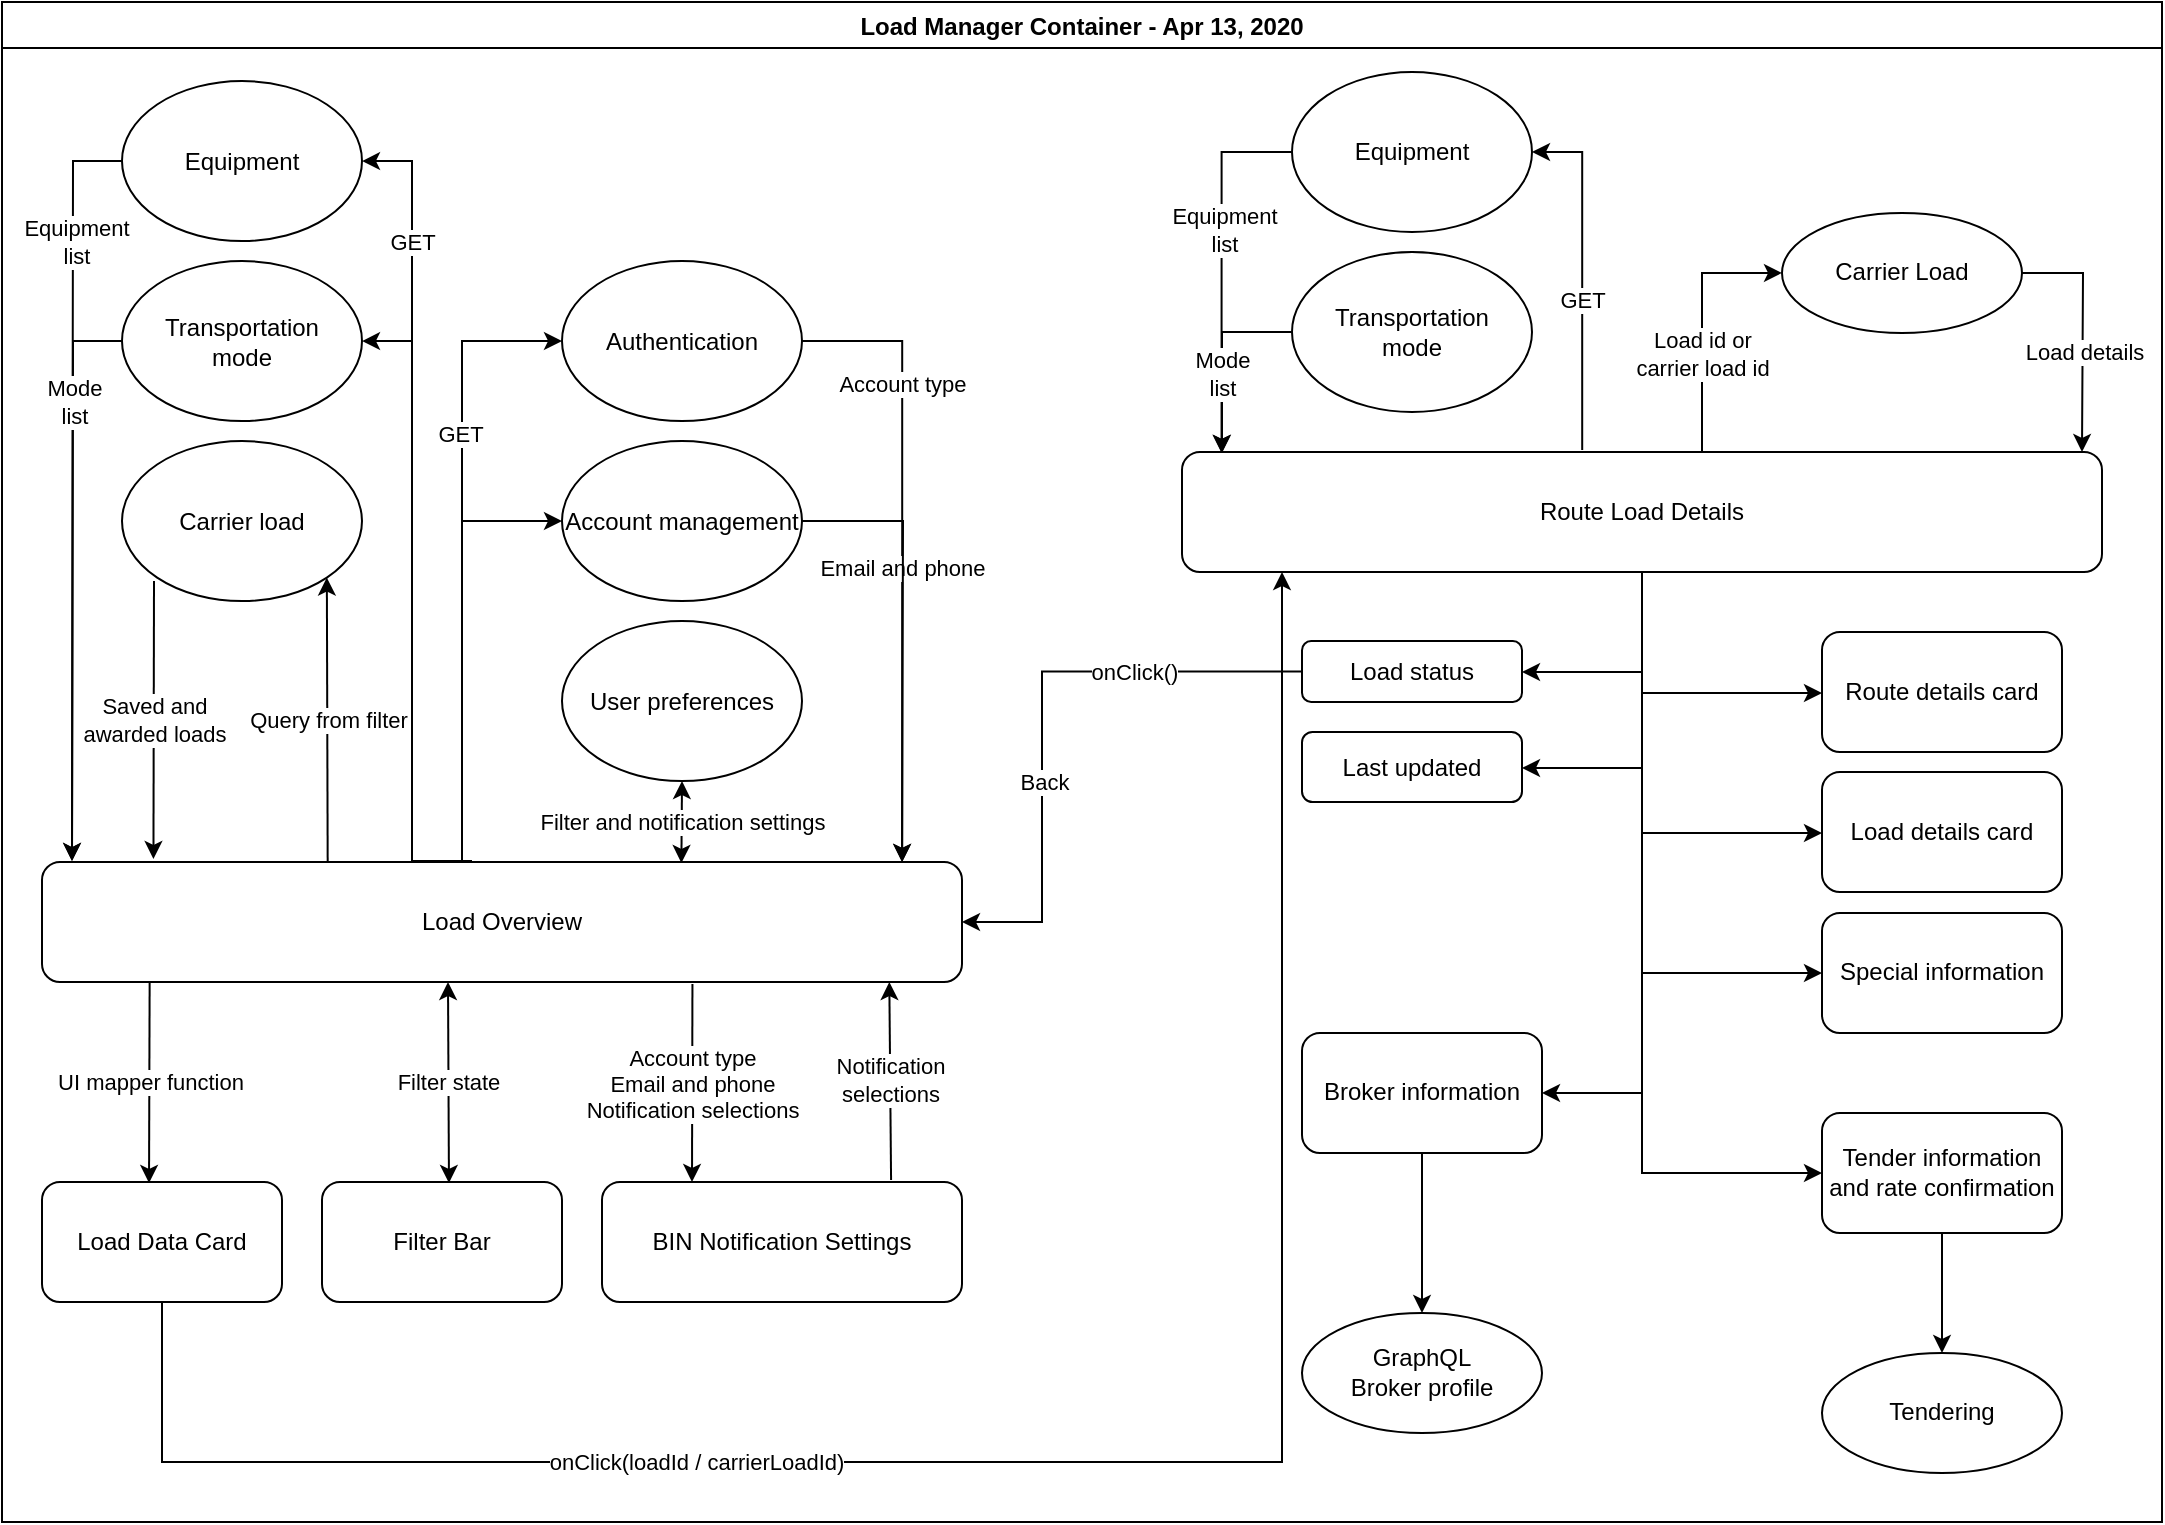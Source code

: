 <mxfile version="17.4.4" type="github">
  <diagram id="kY7czSaUqKnEQBzbAw4K" name="Page-1">
    <mxGraphModel dx="1447" dy="940" grid="1" gridSize="10" guides="1" tooltips="1" connect="1" arrows="1" fold="1" page="1" pageScale="1" pageWidth="1100" pageHeight="850" background="#FFFFFF" math="0" shadow="0">
      <root>
        <mxCell id="0" />
        <mxCell id="1" parent="0" />
        <mxCell id="MVzD_Kj5mdFjf6nczZ-t-2" value="Load Manager Container - Apr 13, 2020" style="swimlane;" vertex="1" parent="1">
          <mxGeometry x="10" y="40" width="1080" height="760" as="geometry">
            <mxRectangle x="60" y="40" width="170" height="23" as="alternateBounds" />
          </mxGeometry>
        </mxCell>
        <mxCell id="MVzD_Kj5mdFjf6nczZ-t-6" value="Load Data Card" style="rounded=1;whiteSpace=wrap;html=1;" vertex="1" parent="MVzD_Kj5mdFjf6nczZ-t-2">
          <mxGeometry x="20" y="590" width="120" height="60" as="geometry" />
        </mxCell>
        <mxCell id="MVzD_Kj5mdFjf6nczZ-t-5" value="Filter Bar" style="rounded=1;whiteSpace=wrap;html=1;" vertex="1" parent="MVzD_Kj5mdFjf6nczZ-t-2">
          <mxGeometry x="160" y="590" width="120" height="60" as="geometry" />
        </mxCell>
        <mxCell id="MVzD_Kj5mdFjf6nczZ-t-58" value="" style="edgeStyle=orthogonalEdgeStyle;rounded=0;orthogonalLoop=1;jettySize=auto;html=1;entryX=1;entryY=0.5;entryDx=0;entryDy=0;" edge="1" parent="MVzD_Kj5mdFjf6nczZ-t-2" target="MVzD_Kj5mdFjf6nczZ-t-31">
          <mxGeometry relative="1" as="geometry">
            <mxPoint x="205" y="169.52" as="sourcePoint" />
            <mxPoint x="185" y="79.52" as="targetPoint" />
            <Array as="points">
              <mxPoint x="205" y="79.52" />
            </Array>
          </mxGeometry>
        </mxCell>
        <mxCell id="MVzD_Kj5mdFjf6nczZ-t-77" value="GET" style="edgeLabel;html=1;align=center;verticalAlign=middle;resizable=0;points=[];" vertex="1" connectable="0" parent="MVzD_Kj5mdFjf6nczZ-t-58">
          <mxGeometry x="-0.13" y="1" relative="1" as="geometry">
            <mxPoint x="1" as="offset" />
          </mxGeometry>
        </mxCell>
        <mxCell id="MVzD_Kj5mdFjf6nczZ-t-59" style="edgeStyle=orthogonalEdgeStyle;rounded=0;orthogonalLoop=1;jettySize=auto;html=1;exitX=0.5;exitY=0;exitDx=0;exitDy=0;entryX=1;entryY=0.5;entryDx=0;entryDy=0;" edge="1" parent="MVzD_Kj5mdFjf6nczZ-t-2" target="MVzD_Kj5mdFjf6nczZ-t-32">
          <mxGeometry relative="1" as="geometry">
            <mxPoint x="235" y="429.52" as="sourcePoint" />
            <Array as="points">
              <mxPoint x="205" y="429.52" />
              <mxPoint x="205" y="169.52" />
            </Array>
          </mxGeometry>
        </mxCell>
        <mxCell id="MVzD_Kj5mdFjf6nczZ-t-61" value="" style="edgeStyle=orthogonalEdgeStyle;rounded=0;orthogonalLoop=1;jettySize=auto;html=1;entryX=0;entryY=0.5;entryDx=0;entryDy=0;" edge="1" parent="MVzD_Kj5mdFjf6nczZ-t-2" target="MVzD_Kj5mdFjf6nczZ-t-34">
          <mxGeometry relative="1" as="geometry">
            <mxPoint x="235" y="429.52" as="sourcePoint" />
            <mxPoint x="285" y="169.52" as="targetPoint" />
            <Array as="points">
              <mxPoint x="230" y="430" />
              <mxPoint x="230" y="170" />
            </Array>
          </mxGeometry>
        </mxCell>
        <mxCell id="MVzD_Kj5mdFjf6nczZ-t-78" value="GET" style="edgeLabel;html=1;align=center;verticalAlign=middle;resizable=0;points=[];" vertex="1" connectable="0" parent="MVzD_Kj5mdFjf6nczZ-t-61">
          <mxGeometry x="0.391" y="1" relative="1" as="geometry">
            <mxPoint as="offset" />
          </mxGeometry>
        </mxCell>
        <mxCell id="MVzD_Kj5mdFjf6nczZ-t-68" value="" style="edgeStyle=orthogonalEdgeStyle;rounded=0;orthogonalLoop=1;jettySize=auto;html=1;entryX=0;entryY=0.5;entryDx=0;entryDy=0;" edge="1" parent="MVzD_Kj5mdFjf6nczZ-t-2" source="MVzD_Kj5mdFjf6nczZ-t-8" target="MVzD_Kj5mdFjf6nczZ-t-35">
          <mxGeometry relative="1" as="geometry">
            <mxPoint x="240" y="260" as="targetPoint" />
            <Array as="points">
              <mxPoint x="230" y="260" />
            </Array>
          </mxGeometry>
        </mxCell>
        <mxCell id="MVzD_Kj5mdFjf6nczZ-t-8" value="Load Overview" style="rounded=1;whiteSpace=wrap;html=1;" vertex="1" parent="MVzD_Kj5mdFjf6nczZ-t-2">
          <mxGeometry x="20" y="430" width="460" height="60" as="geometry" />
        </mxCell>
        <mxCell id="MVzD_Kj5mdFjf6nczZ-t-9" value="" style="endArrow=classic;html=1;rounded=0;exitX=0.117;exitY=1;exitDx=0;exitDy=0;exitPerimeter=0;entryX=0.446;entryY=0.008;entryDx=0;entryDy=0;entryPerimeter=0;" edge="1" parent="MVzD_Kj5mdFjf6nczZ-t-2" source="MVzD_Kj5mdFjf6nczZ-t-8" target="MVzD_Kj5mdFjf6nczZ-t-6">
          <mxGeometry relative="1" as="geometry">
            <mxPoint x="330" y="660" as="sourcePoint" />
            <mxPoint x="108" y="590" as="targetPoint" />
          </mxGeometry>
        </mxCell>
        <mxCell id="MVzD_Kj5mdFjf6nczZ-t-10" value="UI mapper function" style="edgeLabel;resizable=0;html=1;align=center;verticalAlign=middle;" connectable="0" vertex="1" parent="MVzD_Kj5mdFjf6nczZ-t-9">
          <mxGeometry relative="1" as="geometry" />
        </mxCell>
        <mxCell id="MVzD_Kj5mdFjf6nczZ-t-15" value="Filter state" style="endArrow=classic;startArrow=classic;html=1;rounded=0;exitX=0.529;exitY=0.008;exitDx=0;exitDy=0;exitPerimeter=0;" edge="1" parent="MVzD_Kj5mdFjf6nczZ-t-2" source="MVzD_Kj5mdFjf6nczZ-t-5">
          <mxGeometry width="50" height="50" relative="1" as="geometry">
            <mxPoint x="273" y="590" as="sourcePoint" />
            <mxPoint x="223" y="490" as="targetPoint" />
          </mxGeometry>
        </mxCell>
        <mxCell id="MVzD_Kj5mdFjf6nczZ-t-17" value="BIN Notification Settings" style="rounded=1;whiteSpace=wrap;html=1;" vertex="1" parent="MVzD_Kj5mdFjf6nczZ-t-2">
          <mxGeometry x="300" y="590" width="180" height="60" as="geometry" />
        </mxCell>
        <mxCell id="MVzD_Kj5mdFjf6nczZ-t-20" value="Account type&lt;br&gt;Email and phone&lt;br&gt;Notification selections" style="endArrow=classic;html=1;rounded=0;entryX=0.25;entryY=0;entryDx=0;entryDy=0;exitX=0.707;exitY=1.017;exitDx=0;exitDy=0;exitPerimeter=0;" edge="1" parent="MVzD_Kj5mdFjf6nczZ-t-2" source="MVzD_Kj5mdFjf6nczZ-t-8" target="MVzD_Kj5mdFjf6nczZ-t-17">
          <mxGeometry width="50" height="50" relative="1" as="geometry">
            <mxPoint x="300" y="490" as="sourcePoint" />
            <mxPoint x="350" y="440" as="targetPoint" />
          </mxGeometry>
        </mxCell>
        <mxCell id="MVzD_Kj5mdFjf6nczZ-t-21" value="Notification&lt;br&gt;selections" style="endArrow=classic;html=1;rounded=0;exitX=0.803;exitY=-0.017;exitDx=0;exitDy=0;exitPerimeter=0;entryX=0.921;entryY=1;entryDx=0;entryDy=0;entryPerimeter=0;" edge="1" parent="MVzD_Kj5mdFjf6nczZ-t-2" source="MVzD_Kj5mdFjf6nczZ-t-17" target="MVzD_Kj5mdFjf6nczZ-t-8">
          <mxGeometry width="50" height="50" relative="1" as="geometry">
            <mxPoint x="300" y="480" as="sourcePoint" />
            <mxPoint x="425" y="490" as="targetPoint" />
          </mxGeometry>
        </mxCell>
        <mxCell id="MVzD_Kj5mdFjf6nczZ-t-48" value="" style="edgeStyle=orthogonalEdgeStyle;rounded=0;orthogonalLoop=1;jettySize=auto;html=1;" edge="1" parent="MVzD_Kj5mdFjf6nczZ-t-2" source="MVzD_Kj5mdFjf6nczZ-t-31">
          <mxGeometry relative="1" as="geometry">
            <mxPoint x="35" y="429.52" as="targetPoint" />
          </mxGeometry>
        </mxCell>
        <mxCell id="MVzD_Kj5mdFjf6nczZ-t-79" value="Equipment&lt;br&gt;list" style="edgeLabel;html=1;align=center;verticalAlign=middle;resizable=0;points=[];" vertex="1" connectable="0" parent="MVzD_Kj5mdFjf6nczZ-t-48">
          <mxGeometry x="-0.653" y="1" relative="1" as="geometry">
            <mxPoint as="offset" />
          </mxGeometry>
        </mxCell>
        <mxCell id="MVzD_Kj5mdFjf6nczZ-t-31" value="Equipment" style="ellipse;whiteSpace=wrap;html=1;" vertex="1" parent="MVzD_Kj5mdFjf6nczZ-t-2">
          <mxGeometry x="60" y="39.52" width="120" height="80" as="geometry" />
        </mxCell>
        <mxCell id="MVzD_Kj5mdFjf6nczZ-t-46" value="" style="edgeStyle=orthogonalEdgeStyle;rounded=0;orthogonalLoop=1;jettySize=auto;html=1;" edge="1" parent="MVzD_Kj5mdFjf6nczZ-t-2" source="MVzD_Kj5mdFjf6nczZ-t-32">
          <mxGeometry relative="1" as="geometry">
            <mxPoint x="35" y="429.52" as="targetPoint" />
          </mxGeometry>
        </mxCell>
        <mxCell id="MVzD_Kj5mdFjf6nczZ-t-80" value="Mode&lt;br&gt;list" style="edgeLabel;html=1;align=center;verticalAlign=middle;resizable=0;points=[];" vertex="1" connectable="0" parent="MVzD_Kj5mdFjf6nczZ-t-46">
          <mxGeometry x="-0.614" relative="1" as="geometry">
            <mxPoint as="offset" />
          </mxGeometry>
        </mxCell>
        <mxCell id="MVzD_Kj5mdFjf6nczZ-t-32" value="Transportation&lt;br&gt;mode" style="ellipse;whiteSpace=wrap;html=1;" vertex="1" parent="MVzD_Kj5mdFjf6nczZ-t-2">
          <mxGeometry x="60" y="129.52" width="120" height="80" as="geometry" />
        </mxCell>
        <mxCell id="MVzD_Kj5mdFjf6nczZ-t-33" value="Carrier load" style="ellipse;whiteSpace=wrap;html=1;" vertex="1" parent="MVzD_Kj5mdFjf6nczZ-t-2">
          <mxGeometry x="60" y="219.52" width="120" height="80" as="geometry" />
        </mxCell>
        <mxCell id="MVzD_Kj5mdFjf6nczZ-t-63" value="" style="edgeStyle=orthogonalEdgeStyle;rounded=0;orthogonalLoop=1;jettySize=auto;html=1;entryX=0.935;entryY=0;entryDx=0;entryDy=0;entryPerimeter=0;" edge="1" parent="MVzD_Kj5mdFjf6nczZ-t-2" source="MVzD_Kj5mdFjf6nczZ-t-34" target="MVzD_Kj5mdFjf6nczZ-t-8">
          <mxGeometry relative="1" as="geometry">
            <mxPoint x="445" y="420" as="targetPoint" />
            <Array as="points">
              <mxPoint x="450" y="170" />
            </Array>
          </mxGeometry>
        </mxCell>
        <mxCell id="MVzD_Kj5mdFjf6nczZ-t-64" value="Account type" style="edgeLabel;html=1;align=center;verticalAlign=middle;resizable=0;points=[];" vertex="1" connectable="0" parent="MVzD_Kj5mdFjf6nczZ-t-63">
          <mxGeometry x="-0.54" relative="1" as="geometry">
            <mxPoint as="offset" />
          </mxGeometry>
        </mxCell>
        <mxCell id="MVzD_Kj5mdFjf6nczZ-t-75" value="Email and phone" style="edgeLabel;html=1;align=center;verticalAlign=middle;resizable=0;points=[];" vertex="1" connectable="0" parent="MVzD_Kj5mdFjf6nczZ-t-63">
          <mxGeometry x="0.05" relative="1" as="geometry">
            <mxPoint as="offset" />
          </mxGeometry>
        </mxCell>
        <mxCell id="MVzD_Kj5mdFjf6nczZ-t-34" value="Authentication" style="ellipse;whiteSpace=wrap;html=1;" vertex="1" parent="MVzD_Kj5mdFjf6nczZ-t-2">
          <mxGeometry x="280" y="129.52" width="120" height="80" as="geometry" />
        </mxCell>
        <mxCell id="MVzD_Kj5mdFjf6nczZ-t-133" value="" style="edgeStyle=orthogonalEdgeStyle;rounded=0;orthogonalLoop=1;jettySize=auto;html=1;" edge="1" parent="MVzD_Kj5mdFjf6nczZ-t-2" source="MVzD_Kj5mdFjf6nczZ-t-35">
          <mxGeometry relative="1" as="geometry">
            <mxPoint x="450" y="430" as="targetPoint" />
          </mxGeometry>
        </mxCell>
        <mxCell id="MVzD_Kj5mdFjf6nczZ-t-35" value="Account management" style="ellipse;whiteSpace=wrap;html=1;" vertex="1" parent="MVzD_Kj5mdFjf6nczZ-t-2">
          <mxGeometry x="280" y="219.52" width="120" height="80" as="geometry" />
        </mxCell>
        <mxCell id="MVzD_Kj5mdFjf6nczZ-t-36" value="User preferences" style="ellipse;whiteSpace=wrap;html=1;" vertex="1" parent="MVzD_Kj5mdFjf6nczZ-t-2">
          <mxGeometry x="280" y="309.52" width="120" height="80" as="geometry" />
        </mxCell>
        <mxCell id="MVzD_Kj5mdFjf6nczZ-t-42" value="Query from filter" style="endArrow=classic;html=1;rounded=0;entryX=1;entryY=1;entryDx=0;entryDy=0;exitX=0.336;exitY=0.008;exitDx=0;exitDy=0;exitPerimeter=0;" edge="1" parent="MVzD_Kj5mdFjf6nczZ-t-2" target="MVzD_Kj5mdFjf6nczZ-t-33">
          <mxGeometry width="50" height="50" relative="1" as="geometry">
            <mxPoint x="162.84" y="430" as="sourcePoint" />
            <mxPoint x="485" y="409.52" as="targetPoint" />
          </mxGeometry>
        </mxCell>
        <mxCell id="MVzD_Kj5mdFjf6nczZ-t-43" value="Saved and &lt;br&gt;awarded loads" style="endArrow=classic;html=1;rounded=0;entryX=0.138;entryY=-0.017;entryDx=0;entryDy=0;entryPerimeter=0;" edge="1" parent="MVzD_Kj5mdFjf6nczZ-t-2">
          <mxGeometry width="50" height="50" relative="1" as="geometry">
            <mxPoint x="76" y="289.52" as="sourcePoint" />
            <mxPoint x="75.72" y="428.5" as="targetPoint" />
          </mxGeometry>
        </mxCell>
        <mxCell id="MVzD_Kj5mdFjf6nczZ-t-106" value="Load id or&lt;br&gt;carrier load id" style="edgeStyle=orthogonalEdgeStyle;rounded=0;orthogonalLoop=1;jettySize=auto;html=1;entryX=0;entryY=0.5;entryDx=0;entryDy=0;" edge="1" parent="MVzD_Kj5mdFjf6nczZ-t-2" source="MVzD_Kj5mdFjf6nczZ-t-81" target="MVzD_Kj5mdFjf6nczZ-t-98">
          <mxGeometry x="-0.235" relative="1" as="geometry">
            <mxPoint x="820" y="115.0" as="targetPoint" />
            <Array as="points">
              <mxPoint x="850" y="135.48" />
            </Array>
            <mxPoint as="offset" />
          </mxGeometry>
        </mxCell>
        <mxCell id="MVzD_Kj5mdFjf6nczZ-t-81" value="Route Load Details" style="whiteSpace=wrap;html=1;rounded=1;" vertex="1" parent="MVzD_Kj5mdFjf6nczZ-t-2">
          <mxGeometry x="590" y="225" width="460" height="60" as="geometry" />
        </mxCell>
        <mxCell id="MVzD_Kj5mdFjf6nczZ-t-82" value="onClick(loadId / carrierLoadId)" style="edgeStyle=orthogonalEdgeStyle;rounded=0;orthogonalLoop=1;jettySize=auto;html=1;" edge="1" parent="MVzD_Kj5mdFjf6nczZ-t-2" source="MVzD_Kj5mdFjf6nczZ-t-6" target="MVzD_Kj5mdFjf6nczZ-t-81">
          <mxGeometry x="-0.36" relative="1" as="geometry">
            <Array as="points">
              <mxPoint x="80" y="730" />
              <mxPoint x="640" y="730" />
            </Array>
            <mxPoint as="offset" />
          </mxGeometry>
        </mxCell>
        <mxCell id="MVzD_Kj5mdFjf6nczZ-t-84" value="Route details card" style="whiteSpace=wrap;html=1;rounded=1;" vertex="1" parent="MVzD_Kj5mdFjf6nczZ-t-2">
          <mxGeometry x="910" y="315" width="120" height="60" as="geometry" />
        </mxCell>
        <mxCell id="MVzD_Kj5mdFjf6nczZ-t-85" value="" style="edgeStyle=orthogonalEdgeStyle;rounded=0;orthogonalLoop=1;jettySize=auto;html=1;" edge="1" parent="MVzD_Kj5mdFjf6nczZ-t-2" source="MVzD_Kj5mdFjf6nczZ-t-81" target="MVzD_Kj5mdFjf6nczZ-t-84">
          <mxGeometry relative="1" as="geometry">
            <Array as="points">
              <mxPoint x="820" y="345.48" />
            </Array>
          </mxGeometry>
        </mxCell>
        <mxCell id="MVzD_Kj5mdFjf6nczZ-t-86" value="Load details card" style="whiteSpace=wrap;html=1;rounded=1;" vertex="1" parent="MVzD_Kj5mdFjf6nczZ-t-2">
          <mxGeometry x="910" y="385" width="120" height="60" as="geometry" />
        </mxCell>
        <mxCell id="MVzD_Kj5mdFjf6nczZ-t-87" value="" style="edgeStyle=orthogonalEdgeStyle;rounded=0;orthogonalLoop=1;jettySize=auto;html=1;" edge="1" parent="MVzD_Kj5mdFjf6nczZ-t-2" source="MVzD_Kj5mdFjf6nczZ-t-81" target="MVzD_Kj5mdFjf6nczZ-t-86">
          <mxGeometry relative="1" as="geometry">
            <Array as="points">
              <mxPoint x="820" y="415.48" />
            </Array>
          </mxGeometry>
        </mxCell>
        <mxCell id="MVzD_Kj5mdFjf6nczZ-t-88" value="Special information" style="whiteSpace=wrap;html=1;rounded=1;" vertex="1" parent="MVzD_Kj5mdFjf6nczZ-t-2">
          <mxGeometry x="910" y="455.48" width="120" height="60" as="geometry" />
        </mxCell>
        <mxCell id="MVzD_Kj5mdFjf6nczZ-t-89" value="" style="edgeStyle=orthogonalEdgeStyle;rounded=0;orthogonalLoop=1;jettySize=auto;html=1;" edge="1" parent="MVzD_Kj5mdFjf6nczZ-t-2" source="MVzD_Kj5mdFjf6nczZ-t-81" target="MVzD_Kj5mdFjf6nczZ-t-88">
          <mxGeometry relative="1" as="geometry">
            <Array as="points">
              <mxPoint x="820" y="485.48" />
            </Array>
          </mxGeometry>
        </mxCell>
        <mxCell id="MVzD_Kj5mdFjf6nczZ-t-90" value="Broker information" style="whiteSpace=wrap;html=1;rounded=1;" vertex="1" parent="MVzD_Kj5mdFjf6nczZ-t-2">
          <mxGeometry x="650" y="515.48" width="120" height="60" as="geometry" />
        </mxCell>
        <mxCell id="MVzD_Kj5mdFjf6nczZ-t-91" value="" style="edgeStyle=orthogonalEdgeStyle;rounded=0;orthogonalLoop=1;jettySize=auto;html=1;" edge="1" parent="MVzD_Kj5mdFjf6nczZ-t-2" source="MVzD_Kj5mdFjf6nczZ-t-81" target="MVzD_Kj5mdFjf6nczZ-t-90">
          <mxGeometry relative="1" as="geometry">
            <Array as="points">
              <mxPoint x="820" y="545.48" />
            </Array>
          </mxGeometry>
        </mxCell>
        <mxCell id="MVzD_Kj5mdFjf6nczZ-t-92" value="Tender information&lt;br&gt;and rate confirmation" style="whiteSpace=wrap;html=1;rounded=1;" vertex="1" parent="MVzD_Kj5mdFjf6nczZ-t-2">
          <mxGeometry x="910" y="555.48" width="120" height="60" as="geometry" />
        </mxCell>
        <mxCell id="MVzD_Kj5mdFjf6nczZ-t-93" value="" style="edgeStyle=orthogonalEdgeStyle;rounded=0;orthogonalLoop=1;jettySize=auto;html=1;" edge="1" parent="MVzD_Kj5mdFjf6nczZ-t-2" source="MVzD_Kj5mdFjf6nczZ-t-81" target="MVzD_Kj5mdFjf6nczZ-t-92">
          <mxGeometry relative="1" as="geometry">
            <Array as="points">
              <mxPoint x="820" y="585.48" />
            </Array>
          </mxGeometry>
        </mxCell>
        <mxCell id="MVzD_Kj5mdFjf6nczZ-t-94" value="GraphQL&lt;br&gt;Broker profile" style="ellipse;whiteSpace=wrap;html=1;rounded=1;" vertex="1" parent="MVzD_Kj5mdFjf6nczZ-t-2">
          <mxGeometry x="650" y="655.48" width="120" height="60" as="geometry" />
        </mxCell>
        <mxCell id="MVzD_Kj5mdFjf6nczZ-t-95" value="" style="edgeStyle=orthogonalEdgeStyle;rounded=0;orthogonalLoop=1;jettySize=auto;html=1;" edge="1" parent="MVzD_Kj5mdFjf6nczZ-t-2" source="MVzD_Kj5mdFjf6nczZ-t-90" target="MVzD_Kj5mdFjf6nczZ-t-94">
          <mxGeometry relative="1" as="geometry" />
        </mxCell>
        <mxCell id="MVzD_Kj5mdFjf6nczZ-t-96" value="Tendering" style="ellipse;whiteSpace=wrap;html=1;rounded=1;" vertex="1" parent="MVzD_Kj5mdFjf6nczZ-t-2">
          <mxGeometry x="910" y="675.48" width="120" height="60" as="geometry" />
        </mxCell>
        <mxCell id="MVzD_Kj5mdFjf6nczZ-t-97" value="" style="edgeStyle=orthogonalEdgeStyle;rounded=0;orthogonalLoop=1;jettySize=auto;html=1;" edge="1" parent="MVzD_Kj5mdFjf6nczZ-t-2" source="MVzD_Kj5mdFjf6nczZ-t-92" target="MVzD_Kj5mdFjf6nczZ-t-96">
          <mxGeometry relative="1" as="geometry" />
        </mxCell>
        <mxCell id="MVzD_Kj5mdFjf6nczZ-t-104" value="" style="edgeStyle=orthogonalEdgeStyle;rounded=0;orthogonalLoop=1;jettySize=auto;html=1;" edge="1" parent="MVzD_Kj5mdFjf6nczZ-t-2" source="MVzD_Kj5mdFjf6nczZ-t-98">
          <mxGeometry relative="1" as="geometry">
            <mxPoint x="1040" y="225.0" as="targetPoint" />
          </mxGeometry>
        </mxCell>
        <mxCell id="MVzD_Kj5mdFjf6nczZ-t-107" value="Load details" style="edgeLabel;html=1;align=center;verticalAlign=middle;resizable=0;points=[];" vertex="1" connectable="0" parent="MVzD_Kj5mdFjf6nczZ-t-104">
          <mxGeometry x="0.163" relative="1" as="geometry">
            <mxPoint as="offset" />
          </mxGeometry>
        </mxCell>
        <mxCell id="MVzD_Kj5mdFjf6nczZ-t-98" value="Carrier Load" style="ellipse;whiteSpace=wrap;html=1;rounded=1;" vertex="1" parent="MVzD_Kj5mdFjf6nczZ-t-2">
          <mxGeometry x="890" y="105.48" width="120" height="60" as="geometry" />
        </mxCell>
        <mxCell id="MVzD_Kj5mdFjf6nczZ-t-108" value="" style="edgeStyle=orthogonalEdgeStyle;rounded=0;orthogonalLoop=1;jettySize=auto;html=1;entryX=1;entryY=0.5;entryDx=0;entryDy=0;exitX=0.435;exitY=-0.017;exitDx=0;exitDy=0;exitPerimeter=0;" edge="1" target="MVzD_Kj5mdFjf6nczZ-t-111" parent="MVzD_Kj5mdFjf6nczZ-t-2" source="MVzD_Kj5mdFjf6nczZ-t-81">
          <mxGeometry relative="1" as="geometry">
            <mxPoint x="830" y="205.0" as="sourcePoint" />
            <mxPoint x="770" y="75" as="targetPoint" />
            <Array as="points">
              <mxPoint x="790" y="75.48" />
            </Array>
          </mxGeometry>
        </mxCell>
        <mxCell id="MVzD_Kj5mdFjf6nczZ-t-109" value="GET" style="edgeLabel;html=1;align=center;verticalAlign=middle;resizable=0;points=[];" vertex="1" connectable="0" parent="MVzD_Kj5mdFjf6nczZ-t-108">
          <mxGeometry x="-0.13" y="1" relative="1" as="geometry">
            <mxPoint x="1" as="offset" />
          </mxGeometry>
        </mxCell>
        <mxCell id="MVzD_Kj5mdFjf6nczZ-t-115" value="" style="edgeStyle=orthogonalEdgeStyle;rounded=0;orthogonalLoop=1;jettySize=auto;html=1;entryX=0.043;entryY=0.008;entryDx=0;entryDy=0;entryPerimeter=0;" edge="1" parent="MVzD_Kj5mdFjf6nczZ-t-2" source="MVzD_Kj5mdFjf6nczZ-t-111" target="MVzD_Kj5mdFjf6nczZ-t-81">
          <mxGeometry relative="1" as="geometry">
            <mxPoint x="610" y="215.48" as="targetPoint" />
            <Array as="points">
              <mxPoint x="610" y="75.48" />
            </Array>
          </mxGeometry>
        </mxCell>
        <mxCell id="MVzD_Kj5mdFjf6nczZ-t-119" value="Equipment&lt;br&gt;list" style="edgeLabel;html=1;align=center;verticalAlign=middle;resizable=0;points=[];" vertex="1" connectable="0" parent="MVzD_Kj5mdFjf6nczZ-t-115">
          <mxGeometry x="-0.201" y="1" relative="1" as="geometry">
            <mxPoint as="offset" />
          </mxGeometry>
        </mxCell>
        <mxCell id="MVzD_Kj5mdFjf6nczZ-t-111" value="Equipment" style="ellipse;whiteSpace=wrap;html=1;" vertex="1" parent="MVzD_Kj5mdFjf6nczZ-t-2">
          <mxGeometry x="645" y="35" width="120" height="80" as="geometry" />
        </mxCell>
        <mxCell id="MVzD_Kj5mdFjf6nczZ-t-118" value="" style="edgeStyle=orthogonalEdgeStyle;rounded=0;orthogonalLoop=1;jettySize=auto;html=1;" edge="1" parent="MVzD_Kj5mdFjf6nczZ-t-2" source="MVzD_Kj5mdFjf6nczZ-t-113">
          <mxGeometry relative="1" as="geometry">
            <mxPoint x="610" y="225.48" as="targetPoint" />
            <Array as="points">
              <mxPoint x="610" y="165.48" />
              <mxPoint x="610" y="165.48" />
            </Array>
          </mxGeometry>
        </mxCell>
        <mxCell id="MVzD_Kj5mdFjf6nczZ-t-120" value="Mode&lt;br&gt;list" style="edgeLabel;html=1;align=center;verticalAlign=middle;resizable=0;points=[];" vertex="1" connectable="0" parent="MVzD_Kj5mdFjf6nczZ-t-118">
          <mxGeometry x="0.016" relative="1" as="geometry">
            <mxPoint y="7" as="offset" />
          </mxGeometry>
        </mxCell>
        <mxCell id="MVzD_Kj5mdFjf6nczZ-t-113" value="Transportation&lt;br&gt;mode" style="ellipse;whiteSpace=wrap;html=1;" vertex="1" parent="MVzD_Kj5mdFjf6nczZ-t-2">
          <mxGeometry x="645" y="125.0" width="120" height="80" as="geometry" />
        </mxCell>
        <mxCell id="MVzD_Kj5mdFjf6nczZ-t-130" value="onClick()" style="edgeStyle=orthogonalEdgeStyle;rounded=0;orthogonalLoop=1;jettySize=auto;html=1;entryX=1;entryY=0.5;entryDx=0;entryDy=0;" edge="1" parent="MVzD_Kj5mdFjf6nczZ-t-2" source="MVzD_Kj5mdFjf6nczZ-t-125" target="MVzD_Kj5mdFjf6nczZ-t-8">
          <mxGeometry x="-0.429" relative="1" as="geometry">
            <mxPoint x="500" y="460" as="targetPoint" />
            <Array as="points">
              <mxPoint x="520" y="335" />
              <mxPoint x="520" y="460" />
            </Array>
            <mxPoint as="offset" />
          </mxGeometry>
        </mxCell>
        <mxCell id="MVzD_Kj5mdFjf6nczZ-t-131" value="Back" style="edgeLabel;html=1;align=center;verticalAlign=middle;resizable=0;points=[];" vertex="1" connectable="0" parent="MVzD_Kj5mdFjf6nczZ-t-130">
          <mxGeometry x="-0.442" relative="1" as="geometry">
            <mxPoint x="-47" y="55" as="offset" />
          </mxGeometry>
        </mxCell>
        <mxCell id="MVzD_Kj5mdFjf6nczZ-t-125" value="Load status" style="whiteSpace=wrap;html=1;rounded=1;" vertex="1" parent="MVzD_Kj5mdFjf6nczZ-t-2">
          <mxGeometry x="650" y="319.52" width="110" height="30.48" as="geometry" />
        </mxCell>
        <mxCell id="MVzD_Kj5mdFjf6nczZ-t-126" value="" style="edgeStyle=orthogonalEdgeStyle;rounded=0;orthogonalLoop=1;jettySize=auto;html=1;" edge="1" parent="MVzD_Kj5mdFjf6nczZ-t-2" source="MVzD_Kj5mdFjf6nczZ-t-81" target="MVzD_Kj5mdFjf6nczZ-t-125">
          <mxGeometry relative="1" as="geometry">
            <Array as="points">
              <mxPoint x="820" y="335" />
            </Array>
          </mxGeometry>
        </mxCell>
        <mxCell id="MVzD_Kj5mdFjf6nczZ-t-127" value="Last updated" style="whiteSpace=wrap;html=1;rounded=1;" vertex="1" parent="MVzD_Kj5mdFjf6nczZ-t-2">
          <mxGeometry x="650" y="365" width="110" height="35" as="geometry" />
        </mxCell>
        <mxCell id="MVzD_Kj5mdFjf6nczZ-t-128" value="" style="edgeStyle=orthogonalEdgeStyle;rounded=0;orthogonalLoop=1;jettySize=auto;html=1;" edge="1" parent="MVzD_Kj5mdFjf6nczZ-t-2" source="MVzD_Kj5mdFjf6nczZ-t-81" target="MVzD_Kj5mdFjf6nczZ-t-127">
          <mxGeometry relative="1" as="geometry">
            <Array as="points">
              <mxPoint x="820" y="383" />
            </Array>
          </mxGeometry>
        </mxCell>
        <mxCell id="MVzD_Kj5mdFjf6nczZ-t-76" value="Filter and notification settings" style="endArrow=classic;startArrow=classic;html=1;rounded=0;exitX=0.695;exitY=0.008;exitDx=0;exitDy=0;exitPerimeter=0;entryX=0.5;entryY=1;entryDx=0;entryDy=0;" edge="1" parent="MVzD_Kj5mdFjf6nczZ-t-2" source="MVzD_Kj5mdFjf6nczZ-t-8" target="MVzD_Kj5mdFjf6nczZ-t-36">
          <mxGeometry width="50" height="50" relative="1" as="geometry">
            <mxPoint x="420" y="440" as="sourcePoint" />
            <mxPoint x="320" y="390" as="targetPoint" />
          </mxGeometry>
        </mxCell>
      </root>
    </mxGraphModel>
  </diagram>
</mxfile>
